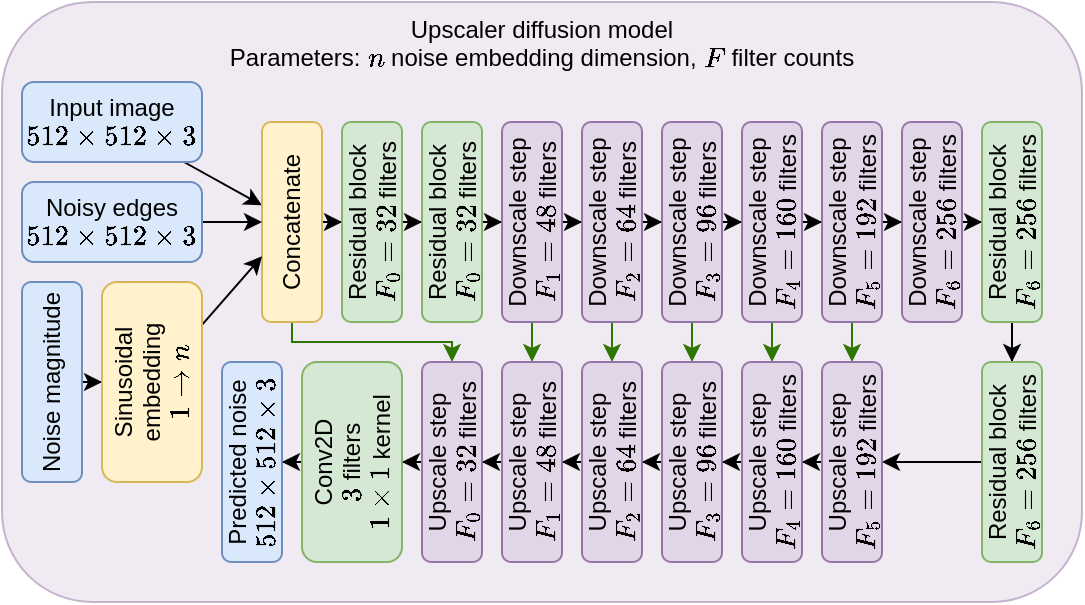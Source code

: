 <mxfile version="21.2.1" type="device">
  <diagram name="Page-1" id="XiA0gzBIP4eXFHoeiRcS">
    <mxGraphModel dx="546" dy="819" grid="1" gridSize="10" guides="1" tooltips="1" connect="1" arrows="1" fold="1" page="1" pageScale="1" pageWidth="3300" pageHeight="4681" math="1" shadow="0">
      <root>
        <mxCell id="0" />
        <mxCell id="1" parent="0" />
        <mxCell id="7ZNc9QdYcXf0Uin__PVC-1" value="Upscaler diffusion model&lt;br&gt;Parameters: \(n\) noise embedding dimension, \(F\) filter counts" style="rounded=1;whiteSpace=wrap;html=1;fillColor=#e1d5e7;strokeColor=#9673a6;opacity=50;verticalAlign=top;" vertex="1" parent="1">
          <mxGeometry x="90" y="130" width="540" height="300" as="geometry" />
        </mxCell>
        <mxCell id="FyBI2lJIW7ywhzcLaJma-123" value="" style="endArrow=classic;html=1;rounded=0;fillColor=#60a917;strokeColor=#2D7600;edgeStyle=elbowEdgeStyle;elbow=vertical;" parent="1" source="FyBI2lJIW7ywhzcLaJma-3" target="FyBI2lJIW7ywhzcLaJma-121" edge="1">
          <mxGeometry width="50" height="50" relative="1" as="geometry">
            <mxPoint x="240" y="460" as="sourcePoint" />
            <mxPoint x="290" y="410" as="targetPoint" />
          </mxGeometry>
        </mxCell>
        <mxCell id="FyBI2lJIW7ywhzcLaJma-10" style="rounded=0;orthogonalLoop=1;jettySize=auto;html=1;elbow=vertical;" parent="1" source="FyBI2lJIW7ywhzcLaJma-1" target="FyBI2lJIW7ywhzcLaJma-3" edge="1">
          <mxGeometry relative="1" as="geometry" />
        </mxCell>
        <mxCell id="FyBI2lJIW7ywhzcLaJma-1" value="Input image&lt;br&gt;\(512\times 512 \times 3 \)" style="rounded=1;whiteSpace=wrap;html=1;horizontal=1;fillColor=#dae8fc;strokeColor=#6c8ebf;" parent="1" vertex="1">
          <mxGeometry x="100" y="170" width="90" height="40" as="geometry" />
        </mxCell>
        <mxCell id="FyBI2lJIW7ywhzcLaJma-13" style="edgeStyle=orthogonalEdgeStyle;rounded=0;orthogonalLoop=1;jettySize=auto;html=1;" parent="1" source="FyBI2lJIW7ywhzcLaJma-3" target="FyBI2lJIW7ywhzcLaJma-11" edge="1">
          <mxGeometry relative="1" as="geometry" />
        </mxCell>
        <mxCell id="FyBI2lJIW7ywhzcLaJma-3" value="Concatenate" style="rounded=1;whiteSpace=wrap;html=1;horizontal=0;fillColor=#fff2cc;strokeColor=#d6b656;" parent="1" vertex="1">
          <mxGeometry x="220" y="190" width="30" height="100" as="geometry" />
        </mxCell>
        <mxCell id="FyBI2lJIW7ywhzcLaJma-132" style="rounded=0;orthogonalLoop=1;jettySize=auto;html=1;" parent="1" source="FyBI2lJIW7ywhzcLaJma-4" target="FyBI2lJIW7ywhzcLaJma-3" edge="1">
          <mxGeometry relative="1" as="geometry" />
        </mxCell>
        <mxCell id="FyBI2lJIW7ywhzcLaJma-4" value="Noisy edges&lt;br&gt;\(512\times 512 \times 3 \)" style="rounded=1;whiteSpace=wrap;html=1;horizontal=1;fillColor=#dae8fc;strokeColor=#6c8ebf;" parent="1" vertex="1">
          <mxGeometry x="100" y="220" width="90" height="40" as="geometry" />
        </mxCell>
        <mxCell id="FyBI2lJIW7ywhzcLaJma-7" style="edgeStyle=orthogonalEdgeStyle;rounded=0;orthogonalLoop=1;jettySize=auto;html=1;" parent="1" source="FyBI2lJIW7ywhzcLaJma-5" target="FyBI2lJIW7ywhzcLaJma-6" edge="1">
          <mxGeometry relative="1" as="geometry" />
        </mxCell>
        <mxCell id="FyBI2lJIW7ywhzcLaJma-5" value="Noise magnitude" style="rounded=1;whiteSpace=wrap;html=1;horizontal=0;fillColor=#dae8fc;strokeColor=#6c8ebf;" parent="1" vertex="1">
          <mxGeometry x="100" y="270" width="30" height="100" as="geometry" />
        </mxCell>
        <mxCell id="FyBI2lJIW7ywhzcLaJma-131" style="rounded=0;orthogonalLoop=1;jettySize=auto;html=1;" parent="1" source="FyBI2lJIW7ywhzcLaJma-6" target="FyBI2lJIW7ywhzcLaJma-3" edge="1">
          <mxGeometry relative="1" as="geometry" />
        </mxCell>
        <mxCell id="FyBI2lJIW7ywhzcLaJma-6" value="Sinusoidal embedding&lt;br&gt;\(1 \rightarrow n\)" style="rounded=1;whiteSpace=wrap;html=1;horizontal=0;fillColor=#fff2cc;strokeColor=#d6b656;" parent="1" vertex="1">
          <mxGeometry x="140" y="270" width="50" height="100" as="geometry" />
        </mxCell>
        <mxCell id="FyBI2lJIW7ywhzcLaJma-15" style="edgeStyle=orthogonalEdgeStyle;rounded=0;orthogonalLoop=1;jettySize=auto;html=1;" parent="1" source="FyBI2lJIW7ywhzcLaJma-11" target="FyBI2lJIW7ywhzcLaJma-14" edge="1">
          <mxGeometry relative="1" as="geometry" />
        </mxCell>
        <mxCell id="FyBI2lJIW7ywhzcLaJma-11" value="Residual block&lt;br&gt;\(F_0=32\) filters" style="rounded=1;whiteSpace=wrap;html=1;horizontal=0;fillColor=#d5e8d4;strokeColor=#82b366;" parent="1" vertex="1">
          <mxGeometry x="260" y="190" width="30" height="100" as="geometry" />
        </mxCell>
        <mxCell id="FyBI2lJIW7ywhzcLaJma-52" style="edgeStyle=orthogonalEdgeStyle;rounded=0;orthogonalLoop=1;jettySize=auto;html=1;" parent="1" source="FyBI2lJIW7ywhzcLaJma-14" target="FyBI2lJIW7ywhzcLaJma-51" edge="1">
          <mxGeometry relative="1" as="geometry" />
        </mxCell>
        <mxCell id="FyBI2lJIW7ywhzcLaJma-14" value="Residual block&lt;br&gt;\(F_0=32\)&amp;nbsp;filters" style="rounded=1;whiteSpace=wrap;html=1;horizontal=0;fillColor=#d5e8d4;strokeColor=#82b366;" parent="1" vertex="1">
          <mxGeometry x="300" y="190" width="30" height="100" as="geometry" />
        </mxCell>
        <mxCell id="FyBI2lJIW7ywhzcLaJma-58" style="edgeStyle=orthogonalEdgeStyle;rounded=0;orthogonalLoop=1;jettySize=auto;html=1;" parent="1" source="FyBI2lJIW7ywhzcLaJma-51" target="FyBI2lJIW7ywhzcLaJma-53" edge="1">
          <mxGeometry relative="1" as="geometry" />
        </mxCell>
        <mxCell id="FyBI2lJIW7ywhzcLaJma-122" style="rounded=0;orthogonalLoop=1;jettySize=auto;html=1;fillColor=#60a917;strokeColor=#2D7600;" parent="1" source="FyBI2lJIW7ywhzcLaJma-51" target="FyBI2lJIW7ywhzcLaJma-120" edge="1">
          <mxGeometry relative="1" as="geometry" />
        </mxCell>
        <mxCell id="FyBI2lJIW7ywhzcLaJma-51" value="Downscale step&lt;br&gt;\(F_1=48\) filters" style="rounded=1;whiteSpace=wrap;html=1;horizontal=0;fillColor=#e1d5e7;strokeColor=#9673a6;" parent="1" vertex="1">
          <mxGeometry x="340" y="190" width="30" height="100" as="geometry" />
        </mxCell>
        <mxCell id="FyBI2lJIW7ywhzcLaJma-59" style="edgeStyle=orthogonalEdgeStyle;rounded=0;orthogonalLoop=1;jettySize=auto;html=1;" parent="1" source="FyBI2lJIW7ywhzcLaJma-53" target="FyBI2lJIW7ywhzcLaJma-54" edge="1">
          <mxGeometry relative="1" as="geometry" />
        </mxCell>
        <mxCell id="FyBI2lJIW7ywhzcLaJma-97" style="rounded=0;orthogonalLoop=1;jettySize=auto;html=1;fillColor=#60a917;strokeColor=#2D7600;" parent="1" source="FyBI2lJIW7ywhzcLaJma-53" target="FyBI2lJIW7ywhzcLaJma-95" edge="1">
          <mxGeometry relative="1" as="geometry" />
        </mxCell>
        <mxCell id="FyBI2lJIW7ywhzcLaJma-53" value="Downscale step&lt;br&gt;\(F_2=&lt;br&gt;64\) filters" style="rounded=1;whiteSpace=wrap;html=1;horizontal=0;fillColor=#e1d5e7;strokeColor=#9673a6;" parent="1" vertex="1">
          <mxGeometry x="380" y="190" width="30" height="100" as="geometry" />
        </mxCell>
        <mxCell id="FyBI2lJIW7ywhzcLaJma-60" style="edgeStyle=orthogonalEdgeStyle;rounded=0;orthogonalLoop=1;jettySize=auto;html=1;" parent="1" source="FyBI2lJIW7ywhzcLaJma-54" target="FyBI2lJIW7ywhzcLaJma-55" edge="1">
          <mxGeometry relative="1" as="geometry" />
        </mxCell>
        <mxCell id="FyBI2lJIW7ywhzcLaJma-94" style="rounded=0;orthogonalLoop=1;jettySize=auto;html=1;fillColor=#60a917;strokeColor=#2D7600;" parent="1" source="FyBI2lJIW7ywhzcLaJma-54" target="FyBI2lJIW7ywhzcLaJma-92" edge="1">
          <mxGeometry relative="1" as="geometry" />
        </mxCell>
        <mxCell id="FyBI2lJIW7ywhzcLaJma-54" value="Downscale step&lt;br&gt;\(F_3=&lt;br&gt;96\) filters" style="rounded=1;whiteSpace=wrap;html=1;horizontal=0;fillColor=#e1d5e7;strokeColor=#9673a6;" parent="1" vertex="1">
          <mxGeometry x="420" y="190" width="30" height="100" as="geometry" />
        </mxCell>
        <mxCell id="FyBI2lJIW7ywhzcLaJma-61" style="edgeStyle=orthogonalEdgeStyle;rounded=0;orthogonalLoop=1;jettySize=auto;html=1;" parent="1" source="FyBI2lJIW7ywhzcLaJma-55" target="FyBI2lJIW7ywhzcLaJma-56" edge="1">
          <mxGeometry relative="1" as="geometry" />
        </mxCell>
        <mxCell id="FyBI2lJIW7ywhzcLaJma-91" style="rounded=0;orthogonalLoop=1;jettySize=auto;html=1;fillColor=#60a917;strokeColor=#2D7600;" parent="1" source="FyBI2lJIW7ywhzcLaJma-55" target="FyBI2lJIW7ywhzcLaJma-89" edge="1">
          <mxGeometry relative="1" as="geometry" />
        </mxCell>
        <mxCell id="FyBI2lJIW7ywhzcLaJma-55" value="Downscale step&lt;br&gt;\(F_4=&lt;br&gt;160\) filters" style="rounded=1;whiteSpace=wrap;html=1;horizontal=0;fillColor=#e1d5e7;strokeColor=#9673a6;" parent="1" vertex="1">
          <mxGeometry x="460" y="190" width="30" height="100" as="geometry" />
        </mxCell>
        <mxCell id="FyBI2lJIW7ywhzcLaJma-62" style="edgeStyle=orthogonalEdgeStyle;rounded=0;orthogonalLoop=1;jettySize=auto;html=1;" parent="1" source="FyBI2lJIW7ywhzcLaJma-56" target="FyBI2lJIW7ywhzcLaJma-57" edge="1">
          <mxGeometry relative="1" as="geometry" />
        </mxCell>
        <mxCell id="FyBI2lJIW7ywhzcLaJma-87" style="rounded=0;orthogonalLoop=1;jettySize=auto;html=1;fillColor=#60a917;strokeColor=#2D7600;" parent="1" source="FyBI2lJIW7ywhzcLaJma-56" target="FyBI2lJIW7ywhzcLaJma-86" edge="1">
          <mxGeometry relative="1" as="geometry" />
        </mxCell>
        <mxCell id="FyBI2lJIW7ywhzcLaJma-56" value="Downscale step&lt;br&gt;\(F_5=&lt;br&gt;192\) filters" style="rounded=1;whiteSpace=wrap;html=1;horizontal=0;fillColor=#e1d5e7;strokeColor=#9673a6;" parent="1" vertex="1">
          <mxGeometry x="500" y="190" width="30" height="100" as="geometry" />
        </mxCell>
        <mxCell id="FyBI2lJIW7ywhzcLaJma-64" style="edgeStyle=orthogonalEdgeStyle;rounded=0;orthogonalLoop=1;jettySize=auto;html=1;" parent="1" source="FyBI2lJIW7ywhzcLaJma-57" target="FyBI2lJIW7ywhzcLaJma-63" edge="1">
          <mxGeometry relative="1" as="geometry" />
        </mxCell>
        <mxCell id="FyBI2lJIW7ywhzcLaJma-57" value="Downscale step&lt;br&gt;\(F_6=&lt;br&gt;256\) filters" style="rounded=1;whiteSpace=wrap;html=1;horizontal=0;fillColor=#e1d5e7;strokeColor=#9673a6;" parent="1" vertex="1">
          <mxGeometry x="540" y="190" width="30" height="100" as="geometry" />
        </mxCell>
        <mxCell id="FyBI2lJIW7ywhzcLaJma-66" style="edgeStyle=orthogonalEdgeStyle;rounded=0;orthogonalLoop=1;jettySize=auto;html=1;" parent="1" source="FyBI2lJIW7ywhzcLaJma-63" target="FyBI2lJIW7ywhzcLaJma-65" edge="1">
          <mxGeometry relative="1" as="geometry" />
        </mxCell>
        <mxCell id="FyBI2lJIW7ywhzcLaJma-63" value="Residual block&lt;br&gt;\(F_6=&lt;br&gt;256\)&amp;nbsp;filters" style="rounded=1;whiteSpace=wrap;html=1;horizontal=0;fillColor=#d5e8d4;strokeColor=#82b366;" parent="1" vertex="1">
          <mxGeometry x="580" y="190" width="30" height="100" as="geometry" />
        </mxCell>
        <mxCell id="FyBI2lJIW7ywhzcLaJma-118" style="edgeStyle=orthogonalEdgeStyle;rounded=0;orthogonalLoop=1;jettySize=auto;html=1;" parent="1" source="FyBI2lJIW7ywhzcLaJma-65" target="FyBI2lJIW7ywhzcLaJma-86" edge="1">
          <mxGeometry relative="1" as="geometry" />
        </mxCell>
        <mxCell id="FyBI2lJIW7ywhzcLaJma-65" value="Residual block&lt;br&gt;\(F_6=&lt;br&gt;256\)&amp;nbsp;filters" style="rounded=1;whiteSpace=wrap;html=1;horizontal=0;fillColor=#d5e8d4;strokeColor=#82b366;" parent="1" vertex="1">
          <mxGeometry x="580" y="310" width="30" height="100" as="geometry" />
        </mxCell>
        <mxCell id="FyBI2lJIW7ywhzcLaJma-90" style="edgeStyle=orthogonalEdgeStyle;rounded=0;orthogonalLoop=1;jettySize=auto;html=1;" parent="1" source="FyBI2lJIW7ywhzcLaJma-86" target="FyBI2lJIW7ywhzcLaJma-89" edge="1">
          <mxGeometry relative="1" as="geometry" />
        </mxCell>
        <mxCell id="FyBI2lJIW7ywhzcLaJma-86" value="Upscale step&lt;br&gt;\(F_5=&lt;br&gt;192\) filters" style="rounded=1;whiteSpace=wrap;html=1;horizontal=0;fillColor=#e1d5e7;strokeColor=#9673a6;" parent="1" vertex="1">
          <mxGeometry x="500" y="310" width="30" height="100" as="geometry" />
        </mxCell>
        <mxCell id="FyBI2lJIW7ywhzcLaJma-93" style="edgeStyle=orthogonalEdgeStyle;rounded=0;orthogonalLoop=1;jettySize=auto;html=1;" parent="1" source="FyBI2lJIW7ywhzcLaJma-89" target="FyBI2lJIW7ywhzcLaJma-92" edge="1">
          <mxGeometry relative="1" as="geometry" />
        </mxCell>
        <mxCell id="FyBI2lJIW7ywhzcLaJma-89" value="Upscale step&lt;br&gt;\(F_4=&lt;br&gt;160\) filters" style="rounded=1;whiteSpace=wrap;html=1;horizontal=0;fillColor=#e1d5e7;strokeColor=#9673a6;" parent="1" vertex="1">
          <mxGeometry x="460" y="310" width="30" height="100" as="geometry" />
        </mxCell>
        <mxCell id="FyBI2lJIW7ywhzcLaJma-96" style="edgeStyle=orthogonalEdgeStyle;rounded=0;orthogonalLoop=1;jettySize=auto;html=1;" parent="1" source="FyBI2lJIW7ywhzcLaJma-92" target="FyBI2lJIW7ywhzcLaJma-95" edge="1">
          <mxGeometry relative="1" as="geometry" />
        </mxCell>
        <mxCell id="FyBI2lJIW7ywhzcLaJma-92" value="Upscale step&lt;br&gt;\(F_3=&lt;br&gt;96\) filters" style="rounded=1;whiteSpace=wrap;html=1;horizontal=0;fillColor=#e1d5e7;strokeColor=#9673a6;" parent="1" vertex="1">
          <mxGeometry x="420" y="310" width="30" height="100" as="geometry" />
        </mxCell>
        <mxCell id="FyBI2lJIW7ywhzcLaJma-124" style="edgeStyle=orthogonalEdgeStyle;rounded=0;orthogonalLoop=1;jettySize=auto;html=1;" parent="1" source="FyBI2lJIW7ywhzcLaJma-95" target="FyBI2lJIW7ywhzcLaJma-120" edge="1">
          <mxGeometry relative="1" as="geometry" />
        </mxCell>
        <mxCell id="FyBI2lJIW7ywhzcLaJma-95" value="Upscale step&lt;br&gt;\(F_2=&lt;br&gt;64\) filters" style="rounded=1;whiteSpace=wrap;html=1;horizontal=0;fillColor=#e1d5e7;strokeColor=#9673a6;" parent="1" vertex="1">
          <mxGeometry x="380" y="310" width="30" height="100" as="geometry" />
        </mxCell>
        <mxCell id="FyBI2lJIW7ywhzcLaJma-125" style="edgeStyle=orthogonalEdgeStyle;rounded=0;orthogonalLoop=1;jettySize=auto;html=1;" parent="1" source="FyBI2lJIW7ywhzcLaJma-120" target="FyBI2lJIW7ywhzcLaJma-121" edge="1">
          <mxGeometry relative="1" as="geometry" />
        </mxCell>
        <mxCell id="FyBI2lJIW7ywhzcLaJma-120" value="Upscale step&lt;br&gt;\(F_1=&lt;br&gt;48\) filters" style="rounded=1;whiteSpace=wrap;html=1;horizontal=0;fillColor=#e1d5e7;strokeColor=#9673a6;" parent="1" vertex="1">
          <mxGeometry x="340" y="310" width="30" height="100" as="geometry" />
        </mxCell>
        <mxCell id="FyBI2lJIW7ywhzcLaJma-128" style="edgeStyle=orthogonalEdgeStyle;rounded=0;orthogonalLoop=1;jettySize=auto;html=1;entryX=1;entryY=0.5;entryDx=0;entryDy=0;" parent="1" source="FyBI2lJIW7ywhzcLaJma-121" target="FyBI2lJIW7ywhzcLaJma-126" edge="1">
          <mxGeometry relative="1" as="geometry" />
        </mxCell>
        <mxCell id="FyBI2lJIW7ywhzcLaJma-121" value="Upscale step&lt;br&gt;\(F_0=&lt;br&gt;32\) filters" style="rounded=1;whiteSpace=wrap;html=1;horizontal=0;fillColor=#e1d5e7;strokeColor=#9673a6;" parent="1" vertex="1">
          <mxGeometry x="300" y="310" width="30" height="100" as="geometry" />
        </mxCell>
        <mxCell id="FyBI2lJIW7ywhzcLaJma-130" style="edgeStyle=orthogonalEdgeStyle;rounded=0;orthogonalLoop=1;jettySize=auto;html=1;" parent="1" source="FyBI2lJIW7ywhzcLaJma-126" target="FyBI2lJIW7ywhzcLaJma-129" edge="1">
          <mxGeometry relative="1" as="geometry" />
        </mxCell>
        <mxCell id="FyBI2lJIW7ywhzcLaJma-126" value="Conv2D&lt;br&gt;\(3\) filters&lt;br&gt;\(1 \times 1\) kernel" style="rounded=1;whiteSpace=wrap;html=1;horizontal=0;fillColor=#d5e8d4;strokeColor=#82b366;" parent="1" vertex="1">
          <mxGeometry x="240" y="310" width="50" height="100" as="geometry" />
        </mxCell>
        <mxCell id="FyBI2lJIW7ywhzcLaJma-129" value="Predicted noise&lt;br&gt;\(512 \times 512 \times 3\)" style="rounded=1;whiteSpace=wrap;html=1;horizontal=0;fillColor=#dae8fc;strokeColor=#6c8ebf;" parent="1" vertex="1">
          <mxGeometry x="200" y="310" width="30" height="100" as="geometry" />
        </mxCell>
      </root>
    </mxGraphModel>
  </diagram>
</mxfile>
